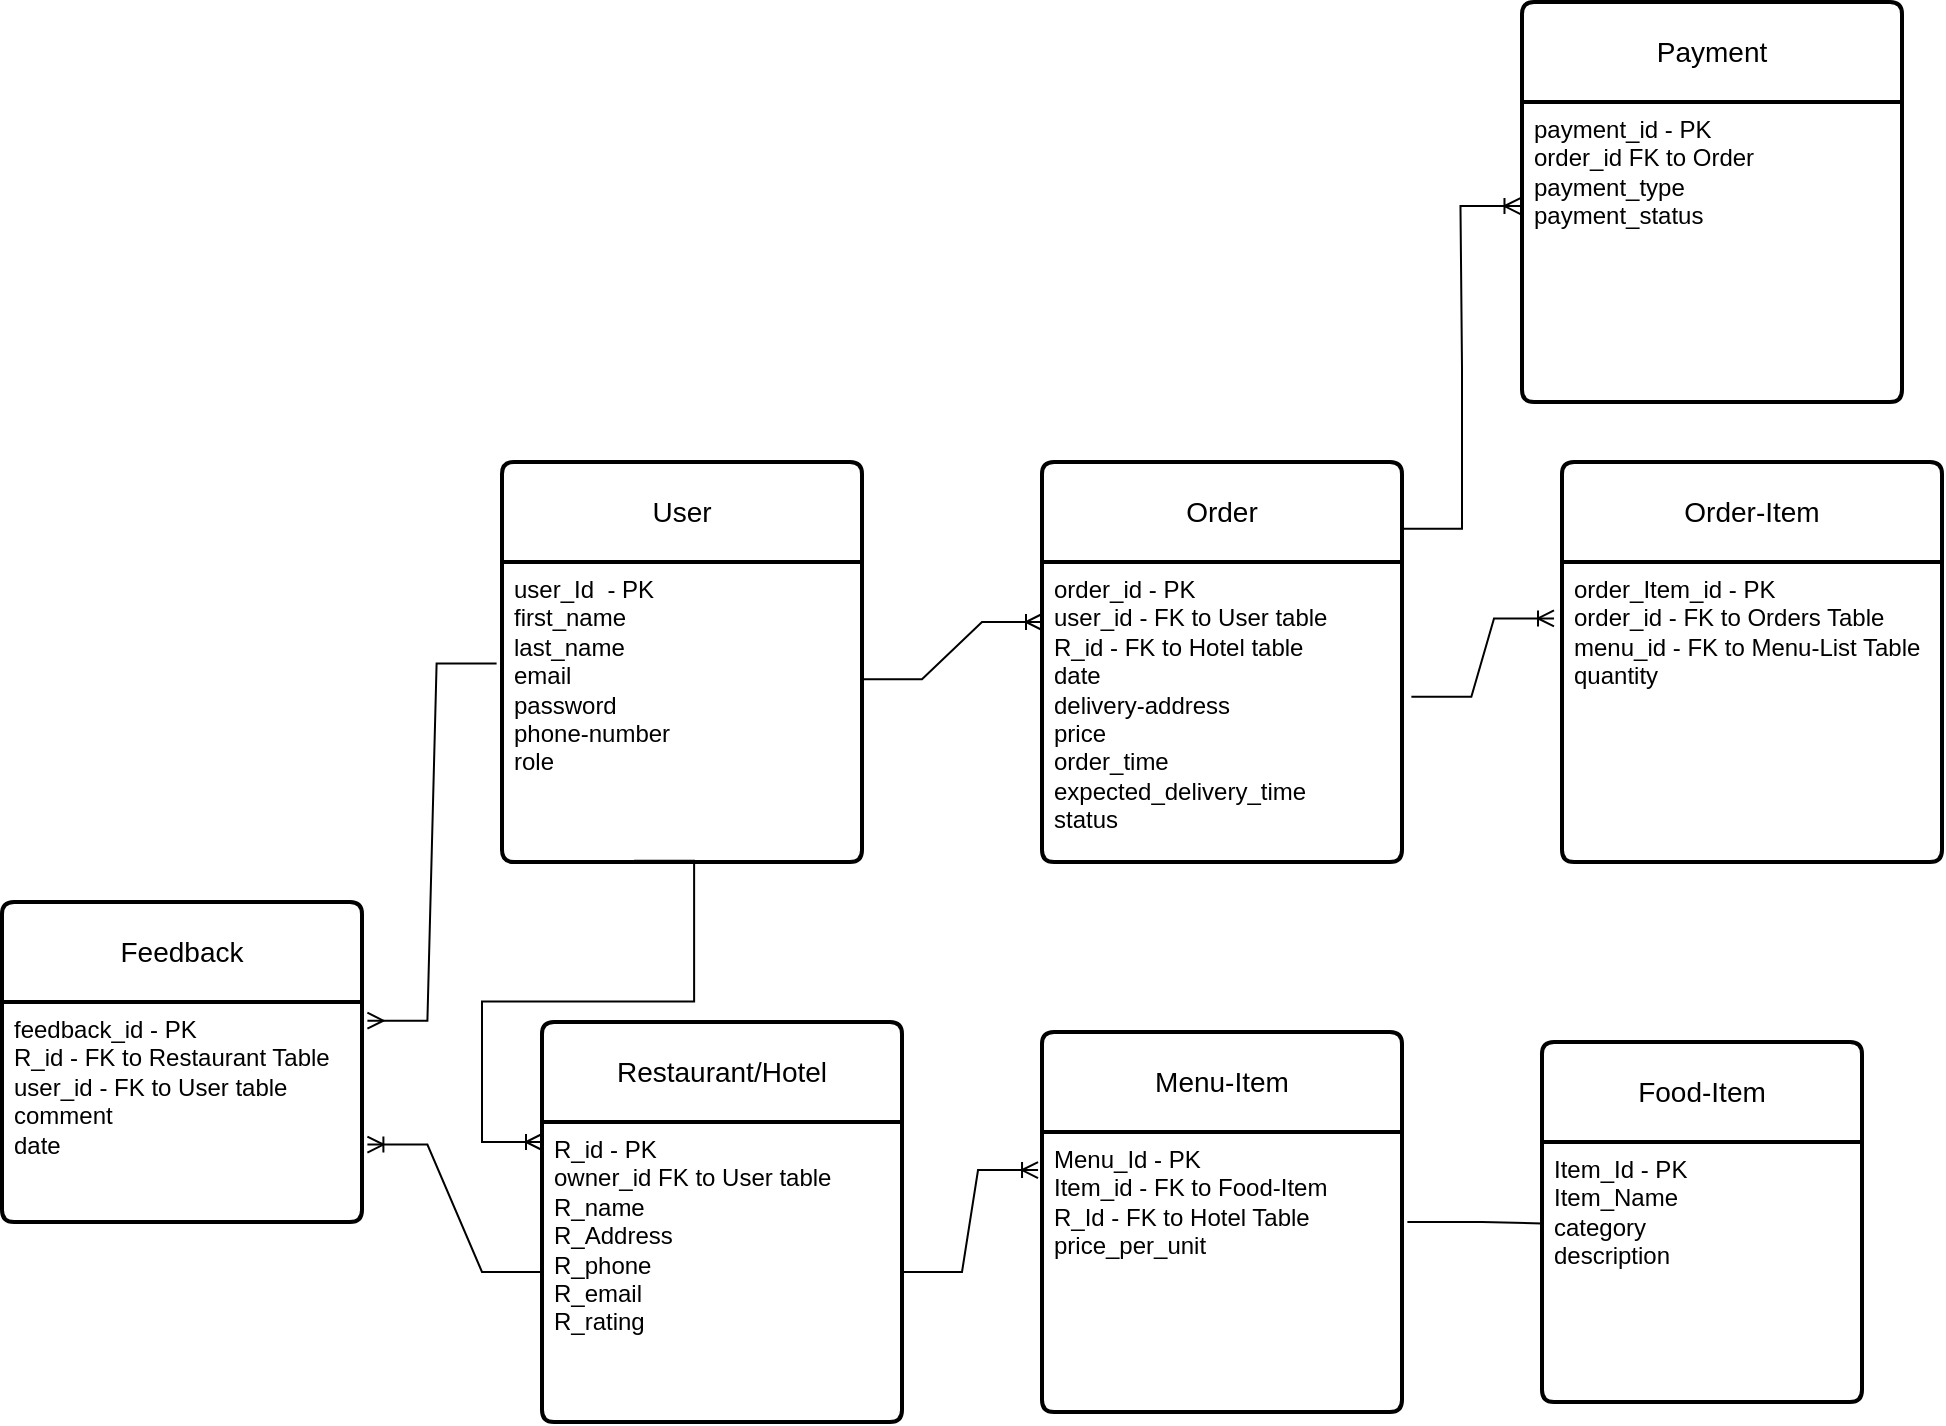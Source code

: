 <mxfile version="21.1.2" type="device">
  <diagram id="R2lEEEUBdFMjLlhIrx00" name="Page-1">
    <mxGraphModel dx="1884" dy="430" grid="1" gridSize="10" guides="1" tooltips="1" connect="1" arrows="1" fold="1" page="1" pageScale="1" pageWidth="850" pageHeight="1100" math="0" shadow="0" extFonts="Permanent Marker^https://fonts.googleapis.com/css?family=Permanent+Marker">
      <root>
        <mxCell id="0" />
        <mxCell id="1" parent="0" />
        <mxCell id="0E3sNofXt4zqm1c2JQBu-5" value="User" style="swimlane;childLayout=stackLayout;horizontal=1;startSize=50;horizontalStack=0;rounded=1;fontSize=14;fontStyle=0;strokeWidth=2;resizeParent=0;resizeLast=1;shadow=0;dashed=0;align=center;arcSize=4;whiteSpace=wrap;html=1;" vertex="1" parent="1">
          <mxGeometry x="120" y="340" width="180" height="200" as="geometry" />
        </mxCell>
        <mxCell id="0E3sNofXt4zqm1c2JQBu-6" value="user_Id&amp;nbsp; - PK&amp;nbsp;&lt;br&gt;first_name&lt;br&gt;last_name&lt;br&gt;email&lt;br&gt;password&lt;br&gt;phone-number&lt;br&gt;role" style="align=left;strokeColor=none;fillColor=none;spacingLeft=4;fontSize=12;verticalAlign=top;resizable=0;rotatable=0;part=1;html=1;" vertex="1" parent="0E3sNofXt4zqm1c2JQBu-5">
          <mxGeometry y="50" width="180" height="150" as="geometry" />
        </mxCell>
        <mxCell id="0E3sNofXt4zqm1c2JQBu-11" value="Menu-Item" style="swimlane;childLayout=stackLayout;horizontal=1;startSize=50;horizontalStack=0;rounded=1;fontSize=14;fontStyle=0;strokeWidth=2;resizeParent=0;resizeLast=1;shadow=0;dashed=0;align=center;arcSize=4;whiteSpace=wrap;html=1;" vertex="1" parent="1">
          <mxGeometry x="390" y="625" width="180" height="190" as="geometry" />
        </mxCell>
        <mxCell id="0E3sNofXt4zqm1c2JQBu-12" value="Menu_Id - PK&lt;br&gt;Item_id - FK to Food-Item&lt;br&gt;R_Id - FK to Hotel Table&lt;br&gt;price_per_unit" style="align=left;strokeColor=none;fillColor=none;spacingLeft=4;fontSize=12;verticalAlign=top;resizable=0;rotatable=0;part=1;html=1;" vertex="1" parent="0E3sNofXt4zqm1c2JQBu-11">
          <mxGeometry y="50" width="180" height="140" as="geometry" />
        </mxCell>
        <mxCell id="0E3sNofXt4zqm1c2JQBu-13" value="Order" style="swimlane;childLayout=stackLayout;horizontal=1;startSize=50;horizontalStack=0;rounded=1;fontSize=14;fontStyle=0;strokeWidth=2;resizeParent=0;resizeLast=1;shadow=0;dashed=0;align=center;arcSize=4;whiteSpace=wrap;html=1;" vertex="1" parent="1">
          <mxGeometry x="390" y="340" width="180" height="200" as="geometry" />
        </mxCell>
        <mxCell id="0E3sNofXt4zqm1c2JQBu-14" value="order_id - PK&lt;br&gt;user_id - FK to User table&lt;br&gt;R_id - FK to Hotel table&lt;br&gt;date&lt;br&gt;delivery-address &lt;br&gt;price&lt;br&gt;order_time&lt;br&gt;expected_delivery_time&lt;br&gt;status" style="align=left;strokeColor=none;fillColor=none;spacingLeft=4;fontSize=12;verticalAlign=top;resizable=0;rotatable=0;part=1;html=1;" vertex="1" parent="0E3sNofXt4zqm1c2JQBu-13">
          <mxGeometry y="50" width="180" height="150" as="geometry" />
        </mxCell>
        <mxCell id="0E3sNofXt4zqm1c2JQBu-15" value="Order-Item" style="swimlane;childLayout=stackLayout;horizontal=1;startSize=50;horizontalStack=0;rounded=1;fontSize=14;fontStyle=0;strokeWidth=2;resizeParent=0;resizeLast=1;shadow=0;dashed=0;align=center;arcSize=4;whiteSpace=wrap;html=1;" vertex="1" parent="1">
          <mxGeometry x="650" y="340" width="190" height="200" as="geometry" />
        </mxCell>
        <mxCell id="0E3sNofXt4zqm1c2JQBu-16" value="order_Item_id - PK&lt;br&gt;order_id - FK to Orders Table&lt;br&gt;menu_id - FK to Menu-List Table&lt;br&gt;quantity" style="align=left;strokeColor=none;fillColor=none;spacingLeft=4;fontSize=12;verticalAlign=top;resizable=0;rotatable=0;part=1;html=1;" vertex="1" parent="0E3sNofXt4zqm1c2JQBu-15">
          <mxGeometry y="50" width="190" height="150" as="geometry" />
        </mxCell>
        <mxCell id="0E3sNofXt4zqm1c2JQBu-17" value="Restaurant/Hotel" style="swimlane;childLayout=stackLayout;horizontal=1;startSize=50;horizontalStack=0;rounded=1;fontSize=14;fontStyle=0;strokeWidth=2;resizeParent=0;resizeLast=1;shadow=0;dashed=0;align=center;arcSize=4;whiteSpace=wrap;html=1;" vertex="1" parent="1">
          <mxGeometry x="140" y="620" width="180" height="200" as="geometry" />
        </mxCell>
        <mxCell id="0E3sNofXt4zqm1c2JQBu-18" value="R_id - PK&lt;br&gt;owner_id FK to User table&lt;br&gt;R_name&lt;br&gt;R_Address&lt;br&gt;R_phone&lt;br&gt;R_email&lt;br&gt;R_rating" style="align=left;strokeColor=none;fillColor=none;spacingLeft=4;fontSize=12;verticalAlign=top;resizable=0;rotatable=0;part=1;html=1;" vertex="1" parent="0E3sNofXt4zqm1c2JQBu-17">
          <mxGeometry y="50" width="180" height="150" as="geometry" />
        </mxCell>
        <mxCell id="0E3sNofXt4zqm1c2JQBu-19" value="Payment" style="swimlane;childLayout=stackLayout;horizontal=1;startSize=50;horizontalStack=0;rounded=1;fontSize=14;fontStyle=0;strokeWidth=2;resizeParent=0;resizeLast=1;shadow=0;dashed=0;align=center;arcSize=4;whiteSpace=wrap;html=1;" vertex="1" parent="1">
          <mxGeometry x="630" y="110" width="190" height="200" as="geometry" />
        </mxCell>
        <mxCell id="0E3sNofXt4zqm1c2JQBu-20" value="payment_id - PK&lt;br&gt;order_id FK to Order&lt;br&gt;payment_type&lt;br&gt;payment_status" style="align=left;strokeColor=none;fillColor=none;spacingLeft=4;fontSize=12;verticalAlign=top;resizable=0;rotatable=0;part=1;html=1;" vertex="1" parent="0E3sNofXt4zqm1c2JQBu-19">
          <mxGeometry y="50" width="190" height="150" as="geometry" />
        </mxCell>
        <mxCell id="0E3sNofXt4zqm1c2JQBu-21" value="Food-Item" style="swimlane;childLayout=stackLayout;horizontal=1;startSize=50;horizontalStack=0;rounded=1;fontSize=14;fontStyle=0;strokeWidth=2;resizeParent=0;resizeLast=1;shadow=0;dashed=0;align=center;arcSize=4;whiteSpace=wrap;html=1;" vertex="1" parent="1">
          <mxGeometry x="640" y="630" width="160" height="180" as="geometry" />
        </mxCell>
        <mxCell id="0E3sNofXt4zqm1c2JQBu-22" value="Item_Id - PK&lt;br&gt;Item_Name&lt;br&gt;category&lt;br&gt;description" style="align=left;strokeColor=none;fillColor=none;spacingLeft=4;fontSize=12;verticalAlign=top;resizable=0;rotatable=0;part=1;html=1;" vertex="1" parent="0E3sNofXt4zqm1c2JQBu-21">
          <mxGeometry y="50" width="160" height="130" as="geometry" />
        </mxCell>
        <mxCell id="0E3sNofXt4zqm1c2JQBu-35" value="" style="edgeStyle=entityRelationEdgeStyle;fontSize=12;html=1;endArrow=ERoneToMany;rounded=0;exitX=1;exitY=0.391;exitDx=0;exitDy=0;exitPerimeter=0;entryX=0;entryY=0.2;entryDx=0;entryDy=0;entryPerimeter=0;" edge="1" parent="1" source="0E3sNofXt4zqm1c2JQBu-6" target="0E3sNofXt4zqm1c2JQBu-14">
          <mxGeometry width="100" height="100" relative="1" as="geometry">
            <mxPoint x="260" y="440" as="sourcePoint" />
            <mxPoint x="360" y="340" as="targetPoint" />
          </mxGeometry>
        </mxCell>
        <mxCell id="0E3sNofXt4zqm1c2JQBu-36" value="" style="edgeStyle=entityRelationEdgeStyle;fontSize=12;html=1;endArrow=ERoneToMany;rounded=0;exitX=0.367;exitY=0.996;exitDx=0;exitDy=0;exitPerimeter=0;" edge="1" parent="1" source="0E3sNofXt4zqm1c2JQBu-6">
          <mxGeometry width="100" height="100" relative="1" as="geometry">
            <mxPoint x="40" y="480" as="sourcePoint" />
            <mxPoint x="140" y="680" as="targetPoint" />
          </mxGeometry>
        </mxCell>
        <mxCell id="0E3sNofXt4zqm1c2JQBu-38" value="Feedback" style="swimlane;childLayout=stackLayout;horizontal=1;startSize=50;horizontalStack=0;rounded=1;fontSize=14;fontStyle=0;strokeWidth=2;resizeParent=0;resizeLast=1;shadow=0;dashed=0;align=center;arcSize=4;whiteSpace=wrap;html=1;" vertex="1" parent="1">
          <mxGeometry x="-130" y="560" width="180" height="160" as="geometry" />
        </mxCell>
        <mxCell id="0E3sNofXt4zqm1c2JQBu-39" value="feedback_id - PK&lt;br&gt;R_id - FK to Restaurant Table&lt;br&gt;user_id - FK to User table&lt;br&gt;comment&amp;nbsp;&lt;br&gt;date" style="align=left;strokeColor=none;fillColor=none;spacingLeft=4;fontSize=12;verticalAlign=top;resizable=0;rotatable=0;part=1;html=1;" vertex="1" parent="0E3sNofXt4zqm1c2JQBu-38">
          <mxGeometry y="50" width="180" height="110" as="geometry" />
        </mxCell>
        <mxCell id="0E3sNofXt4zqm1c2JQBu-42" value="" style="edgeStyle=entityRelationEdgeStyle;fontSize=12;html=1;endArrow=ERmany;rounded=0;exitX=-0.015;exitY=0.338;exitDx=0;exitDy=0;exitPerimeter=0;entryX=1.015;entryY=0.085;entryDx=0;entryDy=0;entryPerimeter=0;" edge="1" parent="1" source="0E3sNofXt4zqm1c2JQBu-6" target="0E3sNofXt4zqm1c2JQBu-39">
          <mxGeometry width="100" height="100" relative="1" as="geometry">
            <mxPoint x="310" y="590" as="sourcePoint" />
            <mxPoint x="410" y="490" as="targetPoint" />
          </mxGeometry>
        </mxCell>
        <mxCell id="0E3sNofXt4zqm1c2JQBu-43" value="" style="edgeStyle=entityRelationEdgeStyle;fontSize=12;html=1;endArrow=ERoneToMany;rounded=0;exitX=0;exitY=0.5;exitDx=0;exitDy=0;entryX=1.015;entryY=0.648;entryDx=0;entryDy=0;entryPerimeter=0;" edge="1" parent="1" source="0E3sNofXt4zqm1c2JQBu-18" target="0E3sNofXt4zqm1c2JQBu-39">
          <mxGeometry width="100" height="100" relative="1" as="geometry">
            <mxPoint x="310" y="680" as="sourcePoint" />
            <mxPoint x="410" y="580" as="targetPoint" />
          </mxGeometry>
        </mxCell>
        <mxCell id="0E3sNofXt4zqm1c2JQBu-44" value="" style="edgeStyle=entityRelationEdgeStyle;fontSize=12;html=1;endArrow=ERoneToMany;rounded=0;exitX=1.026;exitY=0.449;exitDx=0;exitDy=0;exitPerimeter=0;entryX=-0.021;entryY=0.188;entryDx=0;entryDy=0;entryPerimeter=0;" edge="1" parent="1" source="0E3sNofXt4zqm1c2JQBu-14" target="0E3sNofXt4zqm1c2JQBu-16">
          <mxGeometry width="100" height="100" relative="1" as="geometry">
            <mxPoint x="410" y="590" as="sourcePoint" />
            <mxPoint x="510" y="490" as="targetPoint" />
          </mxGeometry>
        </mxCell>
        <mxCell id="0E3sNofXt4zqm1c2JQBu-45" value="" style="edgeStyle=entityRelationEdgeStyle;fontSize=12;html=1;endArrow=ERoneToMany;rounded=0;exitX=1;exitY=0.5;exitDx=0;exitDy=0;entryX=-0.011;entryY=0.136;entryDx=0;entryDy=0;entryPerimeter=0;" edge="1" parent="1" source="0E3sNofXt4zqm1c2JQBu-18" target="0E3sNofXt4zqm1c2JQBu-12">
          <mxGeometry width="100" height="100" relative="1" as="geometry">
            <mxPoint x="410" y="630" as="sourcePoint" />
            <mxPoint x="510" y="530" as="targetPoint" />
          </mxGeometry>
        </mxCell>
        <mxCell id="0E3sNofXt4zqm1c2JQBu-46" value="" style="edgeStyle=entityRelationEdgeStyle;fontSize=12;html=1;endArrow=ERoneToMany;rounded=0;exitX=1;exitY=0.167;exitDx=0;exitDy=0;exitPerimeter=0;entryX=-0.004;entryY=0.347;entryDx=0;entryDy=0;entryPerimeter=0;" edge="1" parent="1" source="0E3sNofXt4zqm1c2JQBu-13" target="0E3sNofXt4zqm1c2JQBu-20">
          <mxGeometry width="100" height="100" relative="1" as="geometry">
            <mxPoint x="350" y="360" as="sourcePoint" />
            <mxPoint x="450" y="260" as="targetPoint" />
          </mxGeometry>
        </mxCell>
        <mxCell id="0E3sNofXt4zqm1c2JQBu-47" value="" style="endArrow=none;html=1;rounded=0;entryX=0;entryY=0.313;entryDx=0;entryDy=0;entryPerimeter=0;exitX=1.015;exitY=0.321;exitDx=0;exitDy=0;exitPerimeter=0;" edge="1" parent="1" source="0E3sNofXt4zqm1c2JQBu-12" target="0E3sNofXt4zqm1c2JQBu-22">
          <mxGeometry relative="1" as="geometry">
            <mxPoint x="320" y="660" as="sourcePoint" />
            <mxPoint x="480" y="660" as="targetPoint" />
            <Array as="points">
              <mxPoint x="610" y="720" />
            </Array>
          </mxGeometry>
        </mxCell>
      </root>
    </mxGraphModel>
  </diagram>
</mxfile>
